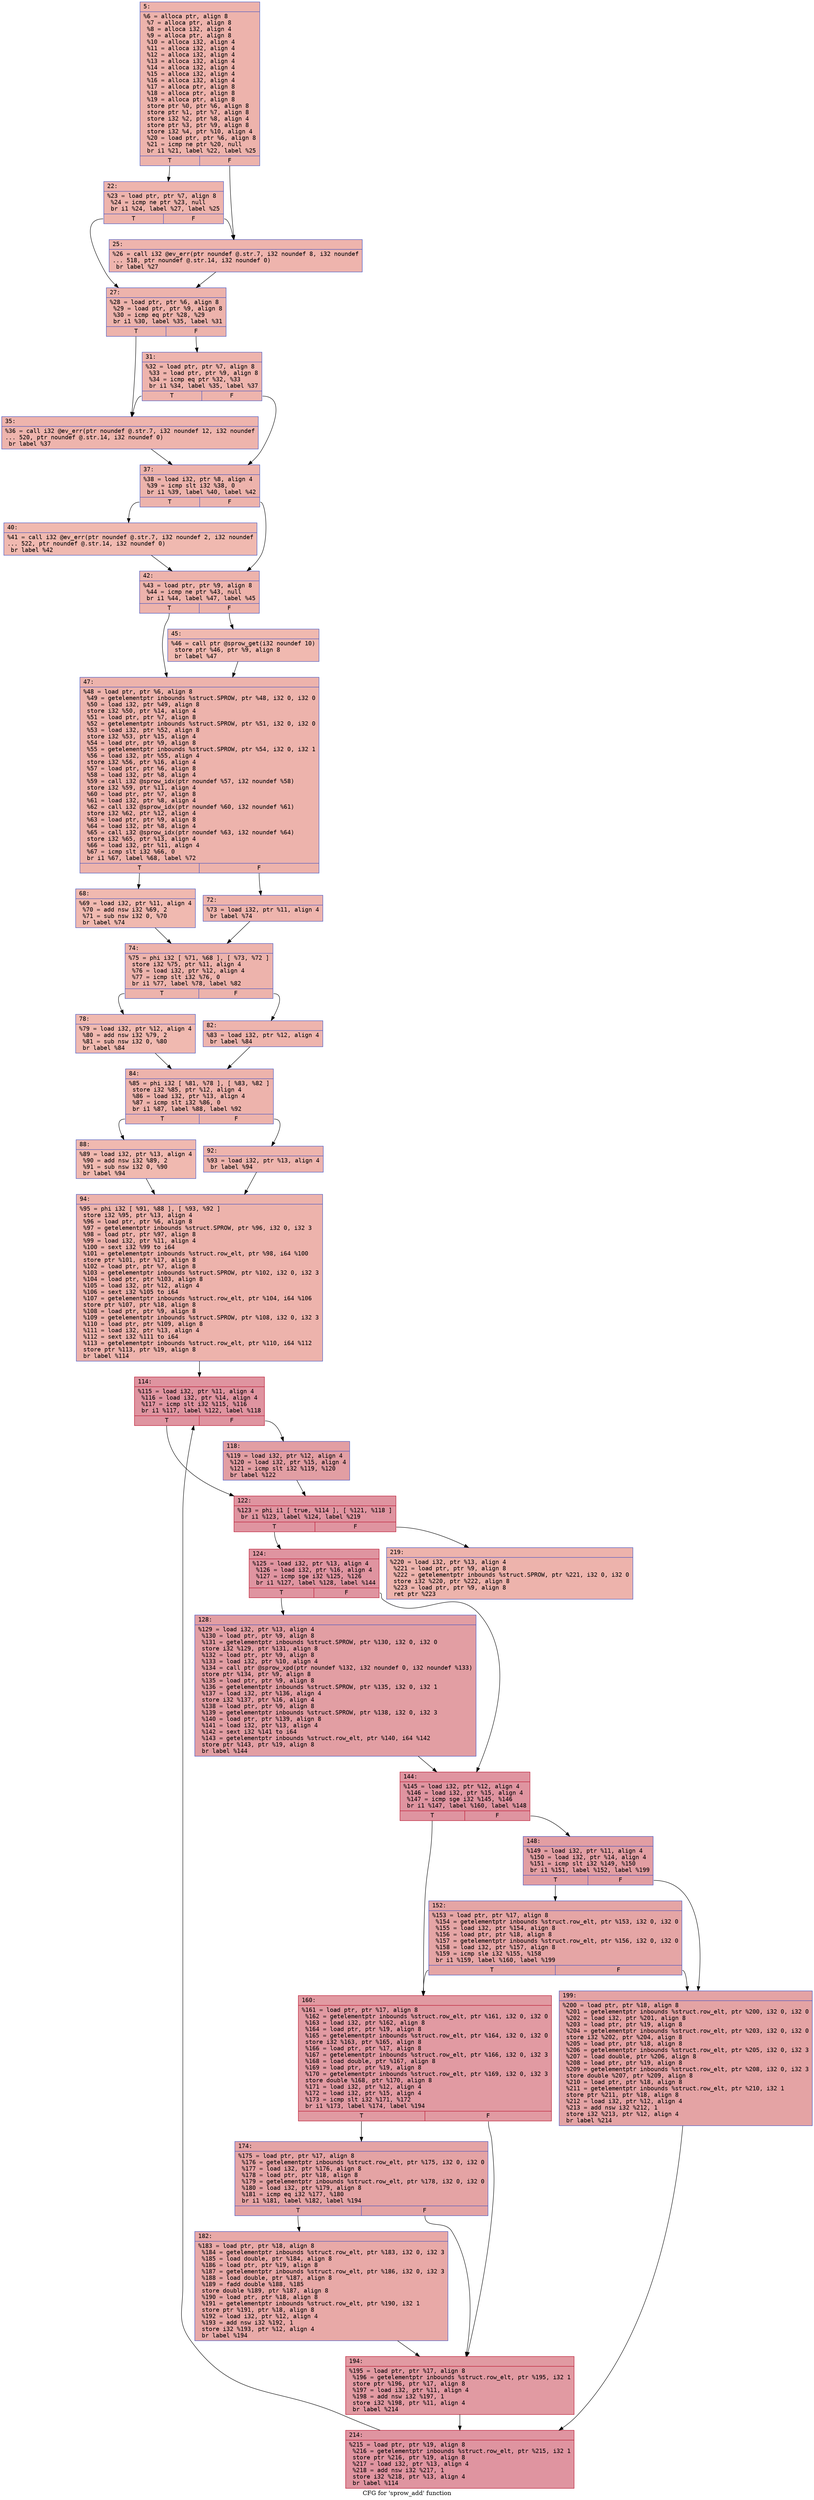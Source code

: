 digraph "CFG for 'sprow_add' function" {
	label="CFG for 'sprow_add' function";

	Node0x60000254df90 [shape=record,color="#3d50c3ff", style=filled, fillcolor="#d6524470" fontname="Courier",label="{5:\l|  %6 = alloca ptr, align 8\l  %7 = alloca ptr, align 8\l  %8 = alloca i32, align 4\l  %9 = alloca ptr, align 8\l  %10 = alloca i32, align 4\l  %11 = alloca i32, align 4\l  %12 = alloca i32, align 4\l  %13 = alloca i32, align 4\l  %14 = alloca i32, align 4\l  %15 = alloca i32, align 4\l  %16 = alloca i32, align 4\l  %17 = alloca ptr, align 8\l  %18 = alloca ptr, align 8\l  %19 = alloca ptr, align 8\l  store ptr %0, ptr %6, align 8\l  store ptr %1, ptr %7, align 8\l  store i32 %2, ptr %8, align 4\l  store ptr %3, ptr %9, align 8\l  store i32 %4, ptr %10, align 4\l  %20 = load ptr, ptr %6, align 8\l  %21 = icmp ne ptr %20, null\l  br i1 %21, label %22, label %25\l|{<s0>T|<s1>F}}"];
	Node0x60000254df90:s0 -> Node0x60000254e0d0[tooltip="5 -> 22\nProbability 62.50%" ];
	Node0x60000254df90:s1 -> Node0x60000254e120[tooltip="5 -> 25\nProbability 37.50%" ];
	Node0x60000254e0d0 [shape=record,color="#3d50c3ff", style=filled, fillcolor="#d8564670" fontname="Courier",label="{22:\l|  %23 = load ptr, ptr %7, align 8\l  %24 = icmp ne ptr %23, null\l  br i1 %24, label %27, label %25\l|{<s0>T|<s1>F}}"];
	Node0x60000254e0d0:s0 -> Node0x60000254e170[tooltip="22 -> 27\nProbability 62.50%" ];
	Node0x60000254e0d0:s1 -> Node0x60000254e120[tooltip="22 -> 25\nProbability 37.50%" ];
	Node0x60000254e120 [shape=record,color="#3d50c3ff", style=filled, fillcolor="#d8564670" fontname="Courier",label="{25:\l|  %26 = call i32 @ev_err(ptr noundef @.str.7, i32 noundef 8, i32 noundef\l... 518, ptr noundef @.str.14, i32 noundef 0)\l  br label %27\l}"];
	Node0x60000254e120 -> Node0x60000254e170[tooltip="25 -> 27\nProbability 100.00%" ];
	Node0x60000254e170 [shape=record,color="#3d50c3ff", style=filled, fillcolor="#d6524470" fontname="Courier",label="{27:\l|  %28 = load ptr, ptr %6, align 8\l  %29 = load ptr, ptr %9, align 8\l  %30 = icmp eq ptr %28, %29\l  br i1 %30, label %35, label %31\l|{<s0>T|<s1>F}}"];
	Node0x60000254e170:s0 -> Node0x60000254e210[tooltip="27 -> 35\nProbability 37.50%" ];
	Node0x60000254e170:s1 -> Node0x60000254e1c0[tooltip="27 -> 31\nProbability 62.50%" ];
	Node0x60000254e1c0 [shape=record,color="#3d50c3ff", style=filled, fillcolor="#d8564670" fontname="Courier",label="{31:\l|  %32 = load ptr, ptr %7, align 8\l  %33 = load ptr, ptr %9, align 8\l  %34 = icmp eq ptr %32, %33\l  br i1 %34, label %35, label %37\l|{<s0>T|<s1>F}}"];
	Node0x60000254e1c0:s0 -> Node0x60000254e210[tooltip="31 -> 35\nProbability 37.50%" ];
	Node0x60000254e1c0:s1 -> Node0x60000254e260[tooltip="31 -> 37\nProbability 62.50%" ];
	Node0x60000254e210 [shape=record,color="#3d50c3ff", style=filled, fillcolor="#d8564670" fontname="Courier",label="{35:\l|  %36 = call i32 @ev_err(ptr noundef @.str.7, i32 noundef 12, i32 noundef\l... 520, ptr noundef @.str.14, i32 noundef 0)\l  br label %37\l}"];
	Node0x60000254e210 -> Node0x60000254e260[tooltip="35 -> 37\nProbability 100.00%" ];
	Node0x60000254e260 [shape=record,color="#3d50c3ff", style=filled, fillcolor="#d6524470" fontname="Courier",label="{37:\l|  %38 = load i32, ptr %8, align 4\l  %39 = icmp slt i32 %38, 0\l  br i1 %39, label %40, label %42\l|{<s0>T|<s1>F}}"];
	Node0x60000254e260:s0 -> Node0x60000254e2b0[tooltip="37 -> 40\nProbability 37.50%" ];
	Node0x60000254e260:s1 -> Node0x60000254e300[tooltip="37 -> 42\nProbability 62.50%" ];
	Node0x60000254e2b0 [shape=record,color="#3d50c3ff", style=filled, fillcolor="#de614d70" fontname="Courier",label="{40:\l|  %41 = call i32 @ev_err(ptr noundef @.str.7, i32 noundef 2, i32 noundef\l... 522, ptr noundef @.str.14, i32 noundef 0)\l  br label %42\l}"];
	Node0x60000254e2b0 -> Node0x60000254e300[tooltip="40 -> 42\nProbability 100.00%" ];
	Node0x60000254e300 [shape=record,color="#3d50c3ff", style=filled, fillcolor="#d6524470" fontname="Courier",label="{42:\l|  %43 = load ptr, ptr %9, align 8\l  %44 = icmp ne ptr %43, null\l  br i1 %44, label %47, label %45\l|{<s0>T|<s1>F}}"];
	Node0x60000254e300:s0 -> Node0x60000254e3a0[tooltip="42 -> 47\nProbability 62.50%" ];
	Node0x60000254e300:s1 -> Node0x60000254e350[tooltip="42 -> 45\nProbability 37.50%" ];
	Node0x60000254e350 [shape=record,color="#3d50c3ff", style=filled, fillcolor="#de614d70" fontname="Courier",label="{45:\l|  %46 = call ptr @sprow_get(i32 noundef 10)\l  store ptr %46, ptr %9, align 8\l  br label %47\l}"];
	Node0x60000254e350 -> Node0x60000254e3a0[tooltip="45 -> 47\nProbability 100.00%" ];
	Node0x60000254e3a0 [shape=record,color="#3d50c3ff", style=filled, fillcolor="#d6524470" fontname="Courier",label="{47:\l|  %48 = load ptr, ptr %6, align 8\l  %49 = getelementptr inbounds %struct.SPROW, ptr %48, i32 0, i32 0\l  %50 = load i32, ptr %49, align 8\l  store i32 %50, ptr %14, align 4\l  %51 = load ptr, ptr %7, align 8\l  %52 = getelementptr inbounds %struct.SPROW, ptr %51, i32 0, i32 0\l  %53 = load i32, ptr %52, align 8\l  store i32 %53, ptr %15, align 4\l  %54 = load ptr, ptr %9, align 8\l  %55 = getelementptr inbounds %struct.SPROW, ptr %54, i32 0, i32 1\l  %56 = load i32, ptr %55, align 4\l  store i32 %56, ptr %16, align 4\l  %57 = load ptr, ptr %6, align 8\l  %58 = load i32, ptr %8, align 4\l  %59 = call i32 @sprow_idx(ptr noundef %57, i32 noundef %58)\l  store i32 %59, ptr %11, align 4\l  %60 = load ptr, ptr %7, align 8\l  %61 = load i32, ptr %8, align 4\l  %62 = call i32 @sprow_idx(ptr noundef %60, i32 noundef %61)\l  store i32 %62, ptr %12, align 4\l  %63 = load ptr, ptr %9, align 8\l  %64 = load i32, ptr %8, align 4\l  %65 = call i32 @sprow_idx(ptr noundef %63, i32 noundef %64)\l  store i32 %65, ptr %13, align 4\l  %66 = load i32, ptr %11, align 4\l  %67 = icmp slt i32 %66, 0\l  br i1 %67, label %68, label %72\l|{<s0>T|<s1>F}}"];
	Node0x60000254e3a0:s0 -> Node0x60000254e3f0[tooltip="47 -> 68\nProbability 37.50%" ];
	Node0x60000254e3a0:s1 -> Node0x60000254e440[tooltip="47 -> 72\nProbability 62.50%" ];
	Node0x60000254e3f0 [shape=record,color="#3d50c3ff", style=filled, fillcolor="#de614d70" fontname="Courier",label="{68:\l|  %69 = load i32, ptr %11, align 4\l  %70 = add nsw i32 %69, 2\l  %71 = sub nsw i32 0, %70\l  br label %74\l}"];
	Node0x60000254e3f0 -> Node0x60000254e490[tooltip="68 -> 74\nProbability 100.00%" ];
	Node0x60000254e440 [shape=record,color="#3d50c3ff", style=filled, fillcolor="#d8564670" fontname="Courier",label="{72:\l|  %73 = load i32, ptr %11, align 4\l  br label %74\l}"];
	Node0x60000254e440 -> Node0x60000254e490[tooltip="72 -> 74\nProbability 100.00%" ];
	Node0x60000254e490 [shape=record,color="#3d50c3ff", style=filled, fillcolor="#d6524470" fontname="Courier",label="{74:\l|  %75 = phi i32 [ %71, %68 ], [ %73, %72 ]\l  store i32 %75, ptr %11, align 4\l  %76 = load i32, ptr %12, align 4\l  %77 = icmp slt i32 %76, 0\l  br i1 %77, label %78, label %82\l|{<s0>T|<s1>F}}"];
	Node0x60000254e490:s0 -> Node0x60000254e4e0[tooltip="74 -> 78\nProbability 37.50%" ];
	Node0x60000254e490:s1 -> Node0x60000254e530[tooltip="74 -> 82\nProbability 62.50%" ];
	Node0x60000254e4e0 [shape=record,color="#3d50c3ff", style=filled, fillcolor="#de614d70" fontname="Courier",label="{78:\l|  %79 = load i32, ptr %12, align 4\l  %80 = add nsw i32 %79, 2\l  %81 = sub nsw i32 0, %80\l  br label %84\l}"];
	Node0x60000254e4e0 -> Node0x60000254e580[tooltip="78 -> 84\nProbability 100.00%" ];
	Node0x60000254e530 [shape=record,color="#3d50c3ff", style=filled, fillcolor="#d8564670" fontname="Courier",label="{82:\l|  %83 = load i32, ptr %12, align 4\l  br label %84\l}"];
	Node0x60000254e530 -> Node0x60000254e580[tooltip="82 -> 84\nProbability 100.00%" ];
	Node0x60000254e580 [shape=record,color="#3d50c3ff", style=filled, fillcolor="#d6524470" fontname="Courier",label="{84:\l|  %85 = phi i32 [ %81, %78 ], [ %83, %82 ]\l  store i32 %85, ptr %12, align 4\l  %86 = load i32, ptr %13, align 4\l  %87 = icmp slt i32 %86, 0\l  br i1 %87, label %88, label %92\l|{<s0>T|<s1>F}}"];
	Node0x60000254e580:s0 -> Node0x60000254e5d0[tooltip="84 -> 88\nProbability 37.50%" ];
	Node0x60000254e580:s1 -> Node0x60000254e620[tooltip="84 -> 92\nProbability 62.50%" ];
	Node0x60000254e5d0 [shape=record,color="#3d50c3ff", style=filled, fillcolor="#de614d70" fontname="Courier",label="{88:\l|  %89 = load i32, ptr %13, align 4\l  %90 = add nsw i32 %89, 2\l  %91 = sub nsw i32 0, %90\l  br label %94\l}"];
	Node0x60000254e5d0 -> Node0x60000254e670[tooltip="88 -> 94\nProbability 100.00%" ];
	Node0x60000254e620 [shape=record,color="#3d50c3ff", style=filled, fillcolor="#d8564670" fontname="Courier",label="{92:\l|  %93 = load i32, ptr %13, align 4\l  br label %94\l}"];
	Node0x60000254e620 -> Node0x60000254e670[tooltip="92 -> 94\nProbability 100.00%" ];
	Node0x60000254e670 [shape=record,color="#3d50c3ff", style=filled, fillcolor="#d6524470" fontname="Courier",label="{94:\l|  %95 = phi i32 [ %91, %88 ], [ %93, %92 ]\l  store i32 %95, ptr %13, align 4\l  %96 = load ptr, ptr %6, align 8\l  %97 = getelementptr inbounds %struct.SPROW, ptr %96, i32 0, i32 3\l  %98 = load ptr, ptr %97, align 8\l  %99 = load i32, ptr %11, align 4\l  %100 = sext i32 %99 to i64\l  %101 = getelementptr inbounds %struct.row_elt, ptr %98, i64 %100\l  store ptr %101, ptr %17, align 8\l  %102 = load ptr, ptr %7, align 8\l  %103 = getelementptr inbounds %struct.SPROW, ptr %102, i32 0, i32 3\l  %104 = load ptr, ptr %103, align 8\l  %105 = load i32, ptr %12, align 4\l  %106 = sext i32 %105 to i64\l  %107 = getelementptr inbounds %struct.row_elt, ptr %104, i64 %106\l  store ptr %107, ptr %18, align 8\l  %108 = load ptr, ptr %9, align 8\l  %109 = getelementptr inbounds %struct.SPROW, ptr %108, i32 0, i32 3\l  %110 = load ptr, ptr %109, align 8\l  %111 = load i32, ptr %13, align 4\l  %112 = sext i32 %111 to i64\l  %113 = getelementptr inbounds %struct.row_elt, ptr %110, i64 %112\l  store ptr %113, ptr %19, align 8\l  br label %114\l}"];
	Node0x60000254e670 -> Node0x60000254e6c0[tooltip="94 -> 114\nProbability 100.00%" ];
	Node0x60000254e6c0 [shape=record,color="#b70d28ff", style=filled, fillcolor="#b70d2870" fontname="Courier",label="{114:\l|  %115 = load i32, ptr %11, align 4\l  %116 = load i32, ptr %14, align 4\l  %117 = icmp slt i32 %115, %116\l  br i1 %117, label %122, label %118\l|{<s0>T|<s1>F}}"];
	Node0x60000254e6c0:s0 -> Node0x60000254e760[tooltip="114 -> 122\nProbability 50.00%" ];
	Node0x60000254e6c0:s1 -> Node0x60000254e710[tooltip="114 -> 118\nProbability 50.00%" ];
	Node0x60000254e710 [shape=record,color="#3d50c3ff", style=filled, fillcolor="#be242e70" fontname="Courier",label="{118:\l|  %119 = load i32, ptr %12, align 4\l  %120 = load i32, ptr %15, align 4\l  %121 = icmp slt i32 %119, %120\l  br label %122\l}"];
	Node0x60000254e710 -> Node0x60000254e760[tooltip="118 -> 122\nProbability 100.00%" ];
	Node0x60000254e760 [shape=record,color="#b70d28ff", style=filled, fillcolor="#b70d2870" fontname="Courier",label="{122:\l|  %123 = phi i1 [ true, %114 ], [ %121, %118 ]\l  br i1 %123, label %124, label %219\l|{<s0>T|<s1>F}}"];
	Node0x60000254e760:s0 -> Node0x60000254e7b0[tooltip="122 -> 124\nProbability 96.88%" ];
	Node0x60000254e760:s1 -> Node0x60000254eb20[tooltip="122 -> 219\nProbability 3.12%" ];
	Node0x60000254e7b0 [shape=record,color="#b70d28ff", style=filled, fillcolor="#b70d2870" fontname="Courier",label="{124:\l|  %125 = load i32, ptr %13, align 4\l  %126 = load i32, ptr %16, align 4\l  %127 = icmp sge i32 %125, %126\l  br i1 %127, label %128, label %144\l|{<s0>T|<s1>F}}"];
	Node0x60000254e7b0:s0 -> Node0x60000254e800[tooltip="124 -> 128\nProbability 50.00%" ];
	Node0x60000254e7b0:s1 -> Node0x60000254e850[tooltip="124 -> 144\nProbability 50.00%" ];
	Node0x60000254e800 [shape=record,color="#3d50c3ff", style=filled, fillcolor="#be242e70" fontname="Courier",label="{128:\l|  %129 = load i32, ptr %13, align 4\l  %130 = load ptr, ptr %9, align 8\l  %131 = getelementptr inbounds %struct.SPROW, ptr %130, i32 0, i32 0\l  store i32 %129, ptr %131, align 8\l  %132 = load ptr, ptr %9, align 8\l  %133 = load i32, ptr %10, align 4\l  %134 = call ptr @sprow_xpd(ptr noundef %132, i32 noundef 0, i32 noundef %133)\l  store ptr %134, ptr %9, align 8\l  %135 = load ptr, ptr %9, align 8\l  %136 = getelementptr inbounds %struct.SPROW, ptr %135, i32 0, i32 1\l  %137 = load i32, ptr %136, align 4\l  store i32 %137, ptr %16, align 4\l  %138 = load ptr, ptr %9, align 8\l  %139 = getelementptr inbounds %struct.SPROW, ptr %138, i32 0, i32 3\l  %140 = load ptr, ptr %139, align 8\l  %141 = load i32, ptr %13, align 4\l  %142 = sext i32 %141 to i64\l  %143 = getelementptr inbounds %struct.row_elt, ptr %140, i64 %142\l  store ptr %143, ptr %19, align 8\l  br label %144\l}"];
	Node0x60000254e800 -> Node0x60000254e850[tooltip="128 -> 144\nProbability 100.00%" ];
	Node0x60000254e850 [shape=record,color="#b70d28ff", style=filled, fillcolor="#b70d2870" fontname="Courier",label="{144:\l|  %145 = load i32, ptr %12, align 4\l  %146 = load i32, ptr %15, align 4\l  %147 = icmp sge i32 %145, %146\l  br i1 %147, label %160, label %148\l|{<s0>T|<s1>F}}"];
	Node0x60000254e850:s0 -> Node0x60000254e940[tooltip="144 -> 160\nProbability 50.00%" ];
	Node0x60000254e850:s1 -> Node0x60000254e8a0[tooltip="144 -> 148\nProbability 50.00%" ];
	Node0x60000254e8a0 [shape=record,color="#3d50c3ff", style=filled, fillcolor="#be242e70" fontname="Courier",label="{148:\l|  %149 = load i32, ptr %11, align 4\l  %150 = load i32, ptr %14, align 4\l  %151 = icmp slt i32 %149, %150\l  br i1 %151, label %152, label %199\l|{<s0>T|<s1>F}}"];
	Node0x60000254e8a0:s0 -> Node0x60000254e8f0[tooltip="148 -> 152\nProbability 50.00%" ];
	Node0x60000254e8a0:s1 -> Node0x60000254ea80[tooltip="148 -> 199\nProbability 50.00%" ];
	Node0x60000254e8f0 [shape=record,color="#3d50c3ff", style=filled, fillcolor="#c5333470" fontname="Courier",label="{152:\l|  %153 = load ptr, ptr %17, align 8\l  %154 = getelementptr inbounds %struct.row_elt, ptr %153, i32 0, i32 0\l  %155 = load i32, ptr %154, align 8\l  %156 = load ptr, ptr %18, align 8\l  %157 = getelementptr inbounds %struct.row_elt, ptr %156, i32 0, i32 0\l  %158 = load i32, ptr %157, align 8\l  %159 = icmp sle i32 %155, %158\l  br i1 %159, label %160, label %199\l|{<s0>T|<s1>F}}"];
	Node0x60000254e8f0:s0 -> Node0x60000254e940[tooltip="152 -> 160\nProbability 50.00%" ];
	Node0x60000254e8f0:s1 -> Node0x60000254ea80[tooltip="152 -> 199\nProbability 50.00%" ];
	Node0x60000254e940 [shape=record,color="#b70d28ff", style=filled, fillcolor="#bb1b2c70" fontname="Courier",label="{160:\l|  %161 = load ptr, ptr %17, align 8\l  %162 = getelementptr inbounds %struct.row_elt, ptr %161, i32 0, i32 0\l  %163 = load i32, ptr %162, align 8\l  %164 = load ptr, ptr %19, align 8\l  %165 = getelementptr inbounds %struct.row_elt, ptr %164, i32 0, i32 0\l  store i32 %163, ptr %165, align 8\l  %166 = load ptr, ptr %17, align 8\l  %167 = getelementptr inbounds %struct.row_elt, ptr %166, i32 0, i32 3\l  %168 = load double, ptr %167, align 8\l  %169 = load ptr, ptr %19, align 8\l  %170 = getelementptr inbounds %struct.row_elt, ptr %169, i32 0, i32 3\l  store double %168, ptr %170, align 8\l  %171 = load i32, ptr %12, align 4\l  %172 = load i32, ptr %15, align 4\l  %173 = icmp slt i32 %171, %172\l  br i1 %173, label %174, label %194\l|{<s0>T|<s1>F}}"];
	Node0x60000254e940:s0 -> Node0x60000254e990[tooltip="160 -> 174\nProbability 50.00%" ];
	Node0x60000254e940:s1 -> Node0x60000254ea30[tooltip="160 -> 194\nProbability 50.00%" ];
	Node0x60000254e990 [shape=record,color="#3d50c3ff", style=filled, fillcolor="#c32e3170" fontname="Courier",label="{174:\l|  %175 = load ptr, ptr %17, align 8\l  %176 = getelementptr inbounds %struct.row_elt, ptr %175, i32 0, i32 0\l  %177 = load i32, ptr %176, align 8\l  %178 = load ptr, ptr %18, align 8\l  %179 = getelementptr inbounds %struct.row_elt, ptr %178, i32 0, i32 0\l  %180 = load i32, ptr %179, align 8\l  %181 = icmp eq i32 %177, %180\l  br i1 %181, label %182, label %194\l|{<s0>T|<s1>F}}"];
	Node0x60000254e990:s0 -> Node0x60000254e9e0[tooltip="174 -> 182\nProbability 50.00%" ];
	Node0x60000254e990:s1 -> Node0x60000254ea30[tooltip="174 -> 194\nProbability 50.00%" ];
	Node0x60000254e9e0 [shape=record,color="#3d50c3ff", style=filled, fillcolor="#ca3b3770" fontname="Courier",label="{182:\l|  %183 = load ptr, ptr %18, align 8\l  %184 = getelementptr inbounds %struct.row_elt, ptr %183, i32 0, i32 3\l  %185 = load double, ptr %184, align 8\l  %186 = load ptr, ptr %19, align 8\l  %187 = getelementptr inbounds %struct.row_elt, ptr %186, i32 0, i32 3\l  %188 = load double, ptr %187, align 8\l  %189 = fadd double %188, %185\l  store double %189, ptr %187, align 8\l  %190 = load ptr, ptr %18, align 8\l  %191 = getelementptr inbounds %struct.row_elt, ptr %190, i32 1\l  store ptr %191, ptr %18, align 8\l  %192 = load i32, ptr %12, align 4\l  %193 = add nsw i32 %192, 1\l  store i32 %193, ptr %12, align 4\l  br label %194\l}"];
	Node0x60000254e9e0 -> Node0x60000254ea30[tooltip="182 -> 194\nProbability 100.00%" ];
	Node0x60000254ea30 [shape=record,color="#b70d28ff", style=filled, fillcolor="#bb1b2c70" fontname="Courier",label="{194:\l|  %195 = load ptr, ptr %17, align 8\l  %196 = getelementptr inbounds %struct.row_elt, ptr %195, i32 1\l  store ptr %196, ptr %17, align 8\l  %197 = load i32, ptr %11, align 4\l  %198 = add nsw i32 %197, 1\l  store i32 %198, ptr %11, align 4\l  br label %214\l}"];
	Node0x60000254ea30 -> Node0x60000254ead0[tooltip="194 -> 214\nProbability 100.00%" ];
	Node0x60000254ea80 [shape=record,color="#3d50c3ff", style=filled, fillcolor="#c32e3170" fontname="Courier",label="{199:\l|  %200 = load ptr, ptr %18, align 8\l  %201 = getelementptr inbounds %struct.row_elt, ptr %200, i32 0, i32 0\l  %202 = load i32, ptr %201, align 8\l  %203 = load ptr, ptr %19, align 8\l  %204 = getelementptr inbounds %struct.row_elt, ptr %203, i32 0, i32 0\l  store i32 %202, ptr %204, align 8\l  %205 = load ptr, ptr %18, align 8\l  %206 = getelementptr inbounds %struct.row_elt, ptr %205, i32 0, i32 3\l  %207 = load double, ptr %206, align 8\l  %208 = load ptr, ptr %19, align 8\l  %209 = getelementptr inbounds %struct.row_elt, ptr %208, i32 0, i32 3\l  store double %207, ptr %209, align 8\l  %210 = load ptr, ptr %18, align 8\l  %211 = getelementptr inbounds %struct.row_elt, ptr %210, i32 1\l  store ptr %211, ptr %18, align 8\l  %212 = load i32, ptr %12, align 4\l  %213 = add nsw i32 %212, 1\l  store i32 %213, ptr %12, align 4\l  br label %214\l}"];
	Node0x60000254ea80 -> Node0x60000254ead0[tooltip="199 -> 214\nProbability 100.00%" ];
	Node0x60000254ead0 [shape=record,color="#b70d28ff", style=filled, fillcolor="#b70d2870" fontname="Courier",label="{214:\l|  %215 = load ptr, ptr %19, align 8\l  %216 = getelementptr inbounds %struct.row_elt, ptr %215, i32 1\l  store ptr %216, ptr %19, align 8\l  %217 = load i32, ptr %13, align 4\l  %218 = add nsw i32 %217, 1\l  store i32 %218, ptr %13, align 4\l  br label %114\l}"];
	Node0x60000254ead0 -> Node0x60000254e6c0[tooltip="214 -> 114\nProbability 100.00%" ];
	Node0x60000254eb20 [shape=record,color="#3d50c3ff", style=filled, fillcolor="#d6524470" fontname="Courier",label="{219:\l|  %220 = load i32, ptr %13, align 4\l  %221 = load ptr, ptr %9, align 8\l  %222 = getelementptr inbounds %struct.SPROW, ptr %221, i32 0, i32 0\l  store i32 %220, ptr %222, align 8\l  %223 = load ptr, ptr %9, align 8\l  ret ptr %223\l}"];
}
